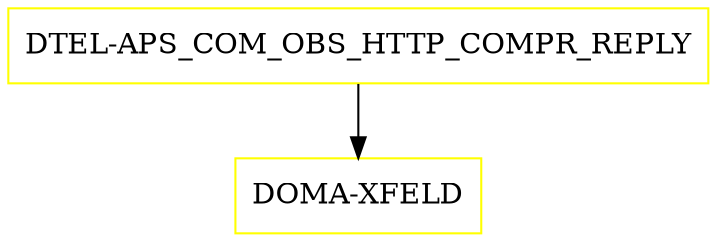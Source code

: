digraph G {
  "DTEL-APS_COM_OBS_HTTP_COMPR_REPLY" [shape=box,color=yellow];
  "DOMA-XFELD" [shape=box,color=yellow,URL="./DOMA_XFELD.html"];
  "DTEL-APS_COM_OBS_HTTP_COMPR_REPLY" -> "DOMA-XFELD";
}
